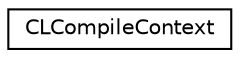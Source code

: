 digraph "Graphical Class Hierarchy"
{
 // LATEX_PDF_SIZE
  edge [fontname="Helvetica",fontsize="10",labelfontname="Helvetica",labelfontsize="10"];
  node [fontname="Helvetica",fontsize="10",shape=record];
  rankdir="LR";
  Node0 [label="CLCompileContext",height=0.2,width=0.4,color="black", fillcolor="white", style="filled",URL="$classarm__compute_1_1_c_l_compile_context.xhtml",tooltip="CLCompileContext class."];
}
